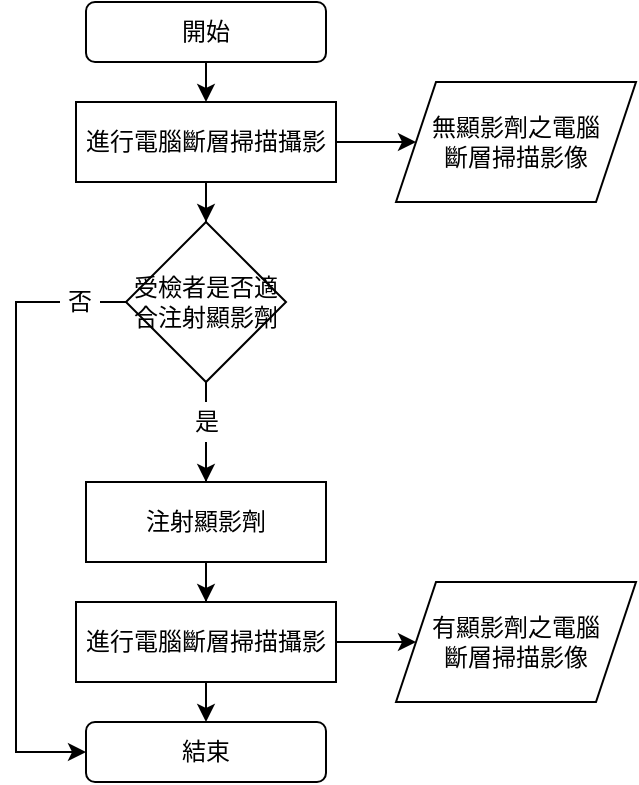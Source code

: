 <mxfile version="14.9.5" type="device"><diagram id="C5RBs43oDa-KdzZeNtuy" name="Page-1"><mxGraphModel dx="1422" dy="738" grid="1" gridSize="10" guides="1" tooltips="1" connect="1" arrows="1" fold="1" page="1" pageScale="1" pageWidth="827" pageHeight="1169" math="0" shadow="0"><root><mxCell id="WIyWlLk6GJQsqaUBKTNV-0"/><mxCell id="WIyWlLk6GJQsqaUBKTNV-1" parent="WIyWlLk6GJQsqaUBKTNV-0"/><mxCell id="LBoECPN1NZA7rX5hV-G7-19" style="edgeStyle=orthogonalEdgeStyle;rounded=0;orthogonalLoop=1;jettySize=auto;html=1;exitX=0.5;exitY=1;exitDx=0;exitDy=0;entryX=0.5;entryY=0;entryDx=0;entryDy=0;" parent="WIyWlLk6GJQsqaUBKTNV-1" source="LBoECPN1NZA7rX5hV-G7-10" target="LBoECPN1NZA7rX5hV-G7-13" edge="1"><mxGeometry relative="1" as="geometry"/></mxCell><mxCell id="LBoECPN1NZA7rX5hV-G7-10" value="開始" style="rounded=1;whiteSpace=wrap;html=1;" parent="WIyWlLk6GJQsqaUBKTNV-1" vertex="1"><mxGeometry x="285" y="80" width="120" height="30" as="geometry"/></mxCell><mxCell id="LBoECPN1NZA7rX5hV-G7-20" style="edgeStyle=orthogonalEdgeStyle;rounded=0;orthogonalLoop=1;jettySize=auto;html=1;exitX=0.5;exitY=1;exitDx=0;exitDy=0;" parent="WIyWlLk6GJQsqaUBKTNV-1" source="LBoECPN1NZA7rX5hV-G7-13" target="LBoECPN1NZA7rX5hV-G7-26" edge="1"><mxGeometry relative="1" as="geometry"><mxPoint x="350" y="210" as="targetPoint"/></mxGeometry></mxCell><mxCell id="LBoECPN1NZA7rX5hV-G7-51" style="edgeStyle=orthogonalEdgeStyle;rounded=0;orthogonalLoop=1;jettySize=auto;html=1;entryX=0;entryY=0.5;entryDx=0;entryDy=0;fontFamily=Helvetica;" parent="WIyWlLk6GJQsqaUBKTNV-1" source="LBoECPN1NZA7rX5hV-G7-13" target="LBoECPN1NZA7rX5hV-G7-50" edge="1"><mxGeometry relative="1" as="geometry"/></mxCell><mxCell id="LBoECPN1NZA7rX5hV-G7-13" value="進行電腦斷層掃描攝影" style="rounded=0;whiteSpace=wrap;html=1;" parent="WIyWlLk6GJQsqaUBKTNV-1" vertex="1"><mxGeometry x="280" y="130" width="130" height="40" as="geometry"/></mxCell><mxCell id="LBoECPN1NZA7rX5hV-G7-33" style="edgeStyle=orthogonalEdgeStyle;rounded=0;orthogonalLoop=1;jettySize=auto;html=1;entryX=0.5;entryY=0;entryDx=0;entryDy=0;fontFamily=Helvetica;" parent="WIyWlLk6GJQsqaUBKTNV-1" source="LBoECPN1NZA7rX5hV-G7-15" target="LBoECPN1NZA7rX5hV-G7-28" edge="1"><mxGeometry relative="1" as="geometry"/></mxCell><mxCell id="5IrkV-PRU-FmI_CinG1P-0" value="" style="edgeStyle=orthogonalEdgeStyle;rounded=0;orthogonalLoop=1;jettySize=auto;html=1;fontFamily=Helvetica;" edge="1" parent="WIyWlLk6GJQsqaUBKTNV-1" source="LBoECPN1NZA7rX5hV-G7-15" target="LBoECPN1NZA7rX5hV-G7-60"><mxGeometry relative="1" as="geometry"/></mxCell><mxCell id="LBoECPN1NZA7rX5hV-G7-15" value="注射顯影劑" style="rounded=0;whiteSpace=wrap;html=1;" parent="WIyWlLk6GJQsqaUBKTNV-1" vertex="1"><mxGeometry x="285" y="320" width="120" height="40" as="geometry"/></mxCell><mxCell id="LBoECPN1NZA7rX5hV-G7-27" style="edgeStyle=orthogonalEdgeStyle;rounded=0;orthogonalLoop=1;jettySize=auto;html=1;entryX=0.5;entryY=0;entryDx=0;entryDy=0;fontFamily=Helvetica;startArrow=none;" parent="WIyWlLk6GJQsqaUBKTNV-1" source="LBoECPN1NZA7rX5hV-G7-31" target="LBoECPN1NZA7rX5hV-G7-15" edge="1"><mxGeometry relative="1" as="geometry"/></mxCell><mxCell id="5IrkV-PRU-FmI_CinG1P-2" style="edgeStyle=orthogonalEdgeStyle;rounded=0;orthogonalLoop=1;jettySize=auto;html=1;entryX=0;entryY=0.5;entryDx=0;entryDy=0;fontFamily=Helvetica;startArrow=none;exitX=0;exitY=0.5;exitDx=0;exitDy=0;" edge="1" parent="WIyWlLk6GJQsqaUBKTNV-1" source="5IrkV-PRU-FmI_CinG1P-9" target="LBoECPN1NZA7rX5hV-G7-60"><mxGeometry relative="1" as="geometry"><mxPoint x="110" y="190" as="sourcePoint"/><Array as="points"><mxPoint x="250" y="230"/><mxPoint x="250" y="455"/></Array></mxGeometry></mxCell><mxCell id="LBoECPN1NZA7rX5hV-G7-26" value="受檢者是否適合注射顯影劑" style="rhombus;whiteSpace=wrap;html=1;labelBackgroundColor=none;fontFamily=Helvetica;align=center;" parent="WIyWlLk6GJQsqaUBKTNV-1" vertex="1"><mxGeometry x="305" y="190" width="80" height="80" as="geometry"/></mxCell><mxCell id="5IrkV-PRU-FmI_CinG1P-1" style="edgeStyle=orthogonalEdgeStyle;rounded=0;orthogonalLoop=1;jettySize=auto;html=1;exitX=1;exitY=0.5;exitDx=0;exitDy=0;entryX=0;entryY=0.5;entryDx=0;entryDy=0;fontFamily=Helvetica;" edge="1" parent="WIyWlLk6GJQsqaUBKTNV-1" source="LBoECPN1NZA7rX5hV-G7-28" target="LBoECPN1NZA7rX5hV-G7-54"><mxGeometry relative="1" as="geometry"/></mxCell><mxCell id="LBoECPN1NZA7rX5hV-G7-28" value="進行電腦斷層掃描攝影" style="rounded=0;whiteSpace=wrap;html=1;" parent="WIyWlLk6GJQsqaUBKTNV-1" vertex="1"><mxGeometry x="280" y="380" width="130" height="40" as="geometry"/></mxCell><mxCell id="LBoECPN1NZA7rX5hV-G7-31" value="是" style="text;html=1;strokeColor=none;fillColor=none;align=center;verticalAlign=middle;whiteSpace=wrap;rounded=0;labelBackgroundColor=none;fontFamily=Helvetica;" parent="WIyWlLk6GJQsqaUBKTNV-1" vertex="1"><mxGeometry x="337.5" y="280" width="15" height="20" as="geometry"/></mxCell><mxCell id="LBoECPN1NZA7rX5hV-G7-32" value="" style="edgeStyle=orthogonalEdgeStyle;rounded=0;orthogonalLoop=1;jettySize=auto;html=1;entryX=0.5;entryY=0;entryDx=0;entryDy=0;fontFamily=Helvetica;endArrow=none;exitX=0.5;exitY=1;exitDx=0;exitDy=0;" parent="WIyWlLk6GJQsqaUBKTNV-1" source="LBoECPN1NZA7rX5hV-G7-26" target="LBoECPN1NZA7rX5hV-G7-31" edge="1"><mxGeometry relative="1" as="geometry"><mxPoint x="350" y="280" as="sourcePoint"/><mxPoint x="350" y="380" as="targetPoint"/></mxGeometry></mxCell><mxCell id="LBoECPN1NZA7rX5hV-G7-50" value="無顯影劑之電腦&lt;br&gt;斷層掃描影像" style="shape=parallelogram;perimeter=parallelogramPerimeter;whiteSpace=wrap;html=1;fixedSize=1;labelBackgroundColor=none;fontFamily=Helvetica;align=center;" parent="WIyWlLk6GJQsqaUBKTNV-1" vertex="1"><mxGeometry x="440" y="120" width="120" height="60" as="geometry"/></mxCell><mxCell id="LBoECPN1NZA7rX5hV-G7-54" value="有顯影劑之電腦&lt;br&gt;斷層掃描影像" style="shape=parallelogram;perimeter=parallelogramPerimeter;whiteSpace=wrap;html=1;fixedSize=1;labelBackgroundColor=none;fontFamily=Helvetica;align=center;" parent="WIyWlLk6GJQsqaUBKTNV-1" vertex="1"><mxGeometry x="440" y="370" width="120" height="60" as="geometry"/></mxCell><mxCell id="LBoECPN1NZA7rX5hV-G7-60" value="結束" style="rounded=1;whiteSpace=wrap;html=1;" parent="WIyWlLk6GJQsqaUBKTNV-1" vertex="1"><mxGeometry x="285" y="440" width="120" height="30" as="geometry"/></mxCell><mxCell id="5IrkV-PRU-FmI_CinG1P-8" value="" style="endArrow=none;html=1;fontFamily=Helvetica;entryX=0;entryY=0.5;entryDx=0;entryDy=0;exitX=1;exitY=0.5;exitDx=0;exitDy=0;" edge="1" parent="WIyWlLk6GJQsqaUBKTNV-1" source="5IrkV-PRU-FmI_CinG1P-9" target="LBoECPN1NZA7rX5hV-G7-26"><mxGeometry width="50" height="50" relative="1" as="geometry"><mxPoint x="280" y="230" as="sourcePoint"/><mxPoint x="285" y="250" as="targetPoint"/></mxGeometry></mxCell><mxCell id="5IrkV-PRU-FmI_CinG1P-9" value="否" style="text;html=1;strokeColor=none;fillColor=none;align=center;verticalAlign=middle;whiteSpace=wrap;rounded=0;labelBackgroundColor=none;fontFamily=Helvetica;" vertex="1" parent="WIyWlLk6GJQsqaUBKTNV-1"><mxGeometry x="272" y="220" width="20" height="20" as="geometry"/></mxCell></root></mxGraphModel></diagram></mxfile>